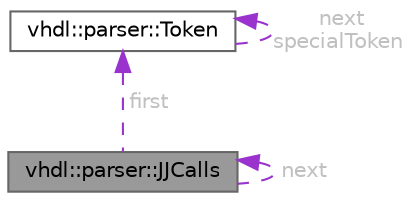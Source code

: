 digraph "vhdl::parser::JJCalls"
{
 // INTERACTIVE_SVG=YES
 // LATEX_PDF_SIZE
  bgcolor="transparent";
  edge [fontname=Helvetica,fontsize=10,labelfontname=Helvetica,labelfontsize=10];
  node [fontname=Helvetica,fontsize=10,shape=box,height=0.2,width=0.4];
  Node1 [label="vhdl::parser::JJCalls",height=0.2,width=0.4,color="gray40", fillcolor="grey60", style="filled", fontcolor="black",tooltip=" "];
  Node1 -> Node1 [dir="back",color="darkorchid3",style="dashed",tooltip=" ",label=" next",fontcolor="grey" ];
  Node2 -> Node1 [dir="back",color="darkorchid3",style="dashed",tooltip=" ",label=" first",fontcolor="grey" ];
  Node2 [label="vhdl::parser::Token",height=0.2,width=0.4,color="gray40", fillcolor="white", style="filled",URL="$dc/de7/classvhdl_1_1parser_1_1_token.html",tooltip="Describes the input token stream."];
  Node2 -> Node2 [dir="back",color="darkorchid3",style="dashed",tooltip=" ",label=" next\nspecialToken",fontcolor="grey" ];
}
